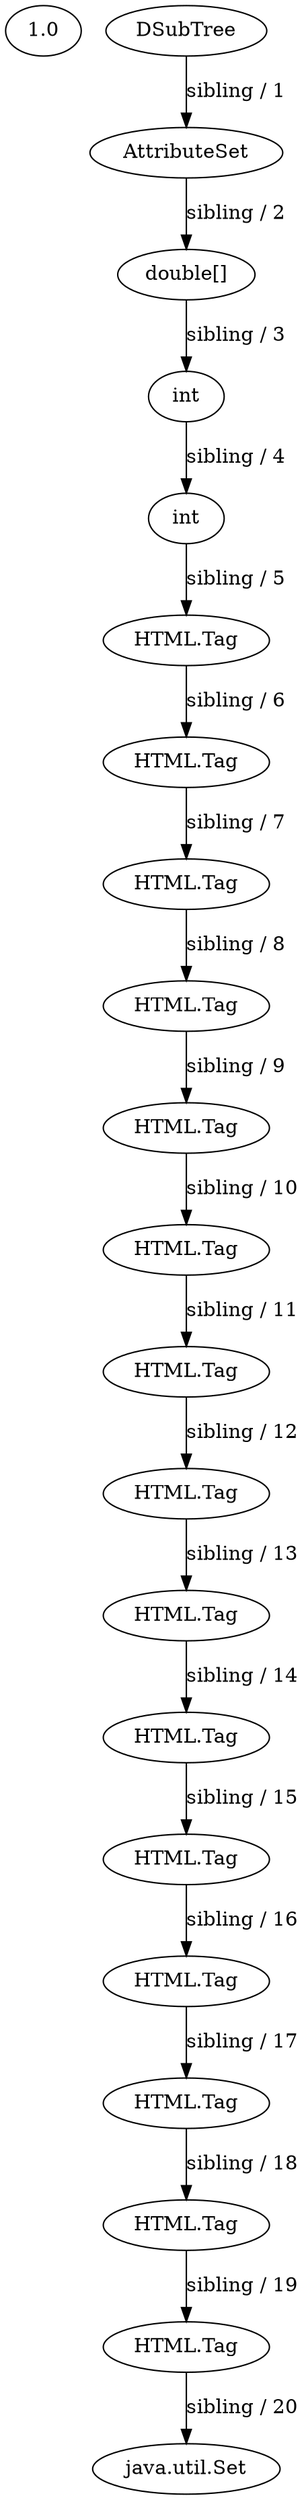 // Program AST
digraph {
	1.0 [label=1.0]
	0 [label=DSubTree]
	1 [label=AttributeSet]
	0 -> 1 [label="sibling / 1" constraint=true direction=LR]
	2 [label="double[]"]
	1 -> 2 [label="sibling / 2" constraint=true direction=LR]
	3 [label=int]
	2 -> 3 [label="sibling / 3" constraint=true direction=LR]
	4 [label=int]
	3 -> 4 [label="sibling / 4" constraint=true direction=LR]
	5 [label="HTML.Tag"]
	4 -> 5 [label="sibling / 5" constraint=true direction=LR]
	6 [label="HTML.Tag"]
	5 -> 6 [label="sibling / 6" constraint=true direction=LR]
	7 [label="HTML.Tag"]
	6 -> 7 [label="sibling / 7" constraint=true direction=LR]
	8 [label="HTML.Tag"]
	7 -> 8 [label="sibling / 8" constraint=true direction=LR]
	9 [label="HTML.Tag"]
	8 -> 9 [label="sibling / 9" constraint=true direction=LR]
	10 [label="HTML.Tag"]
	9 -> 10 [label="sibling / 10" constraint=true direction=LR]
	11 [label="HTML.Tag"]
	10 -> 11 [label="sibling / 11" constraint=true direction=LR]
	12 [label="HTML.Tag"]
	11 -> 12 [label="sibling / 12" constraint=true direction=LR]
	13 [label="HTML.Tag"]
	12 -> 13 [label="sibling / 13" constraint=true direction=LR]
	14 [label="HTML.Tag"]
	13 -> 14 [label="sibling / 14" constraint=true direction=LR]
	15 [label="HTML.Tag"]
	14 -> 15 [label="sibling / 15" constraint=true direction=LR]
	16 [label="HTML.Tag"]
	15 -> 16 [label="sibling / 16" constraint=true direction=LR]
	17 [label="HTML.Tag"]
	16 -> 17 [label="sibling / 17" constraint=true direction=LR]
	18 [label="HTML.Tag"]
	17 -> 18 [label="sibling / 18" constraint=true direction=LR]
	19 [label="HTML.Tag"]
	18 -> 19 [label="sibling / 19" constraint=true direction=LR]
	20 [label="java.util.Set"]
	19 -> 20 [label="sibling / 20" constraint=true direction=LR]
}

